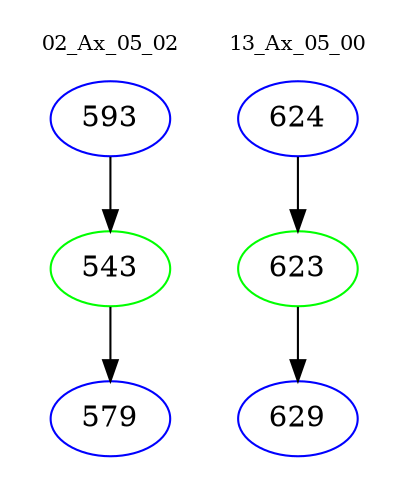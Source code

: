 digraph{
subgraph cluster_0 {
color = white
label = "02_Ax_05_02";
fontsize=10;
T0_593 [label="593", color="blue"]
T0_593 -> T0_543 [color="black"]
T0_543 [label="543", color="green"]
T0_543 -> T0_579 [color="black"]
T0_579 [label="579", color="blue"]
}
subgraph cluster_1 {
color = white
label = "13_Ax_05_00";
fontsize=10;
T1_624 [label="624", color="blue"]
T1_624 -> T1_623 [color="black"]
T1_623 [label="623", color="green"]
T1_623 -> T1_629 [color="black"]
T1_629 [label="629", color="blue"]
}
}
